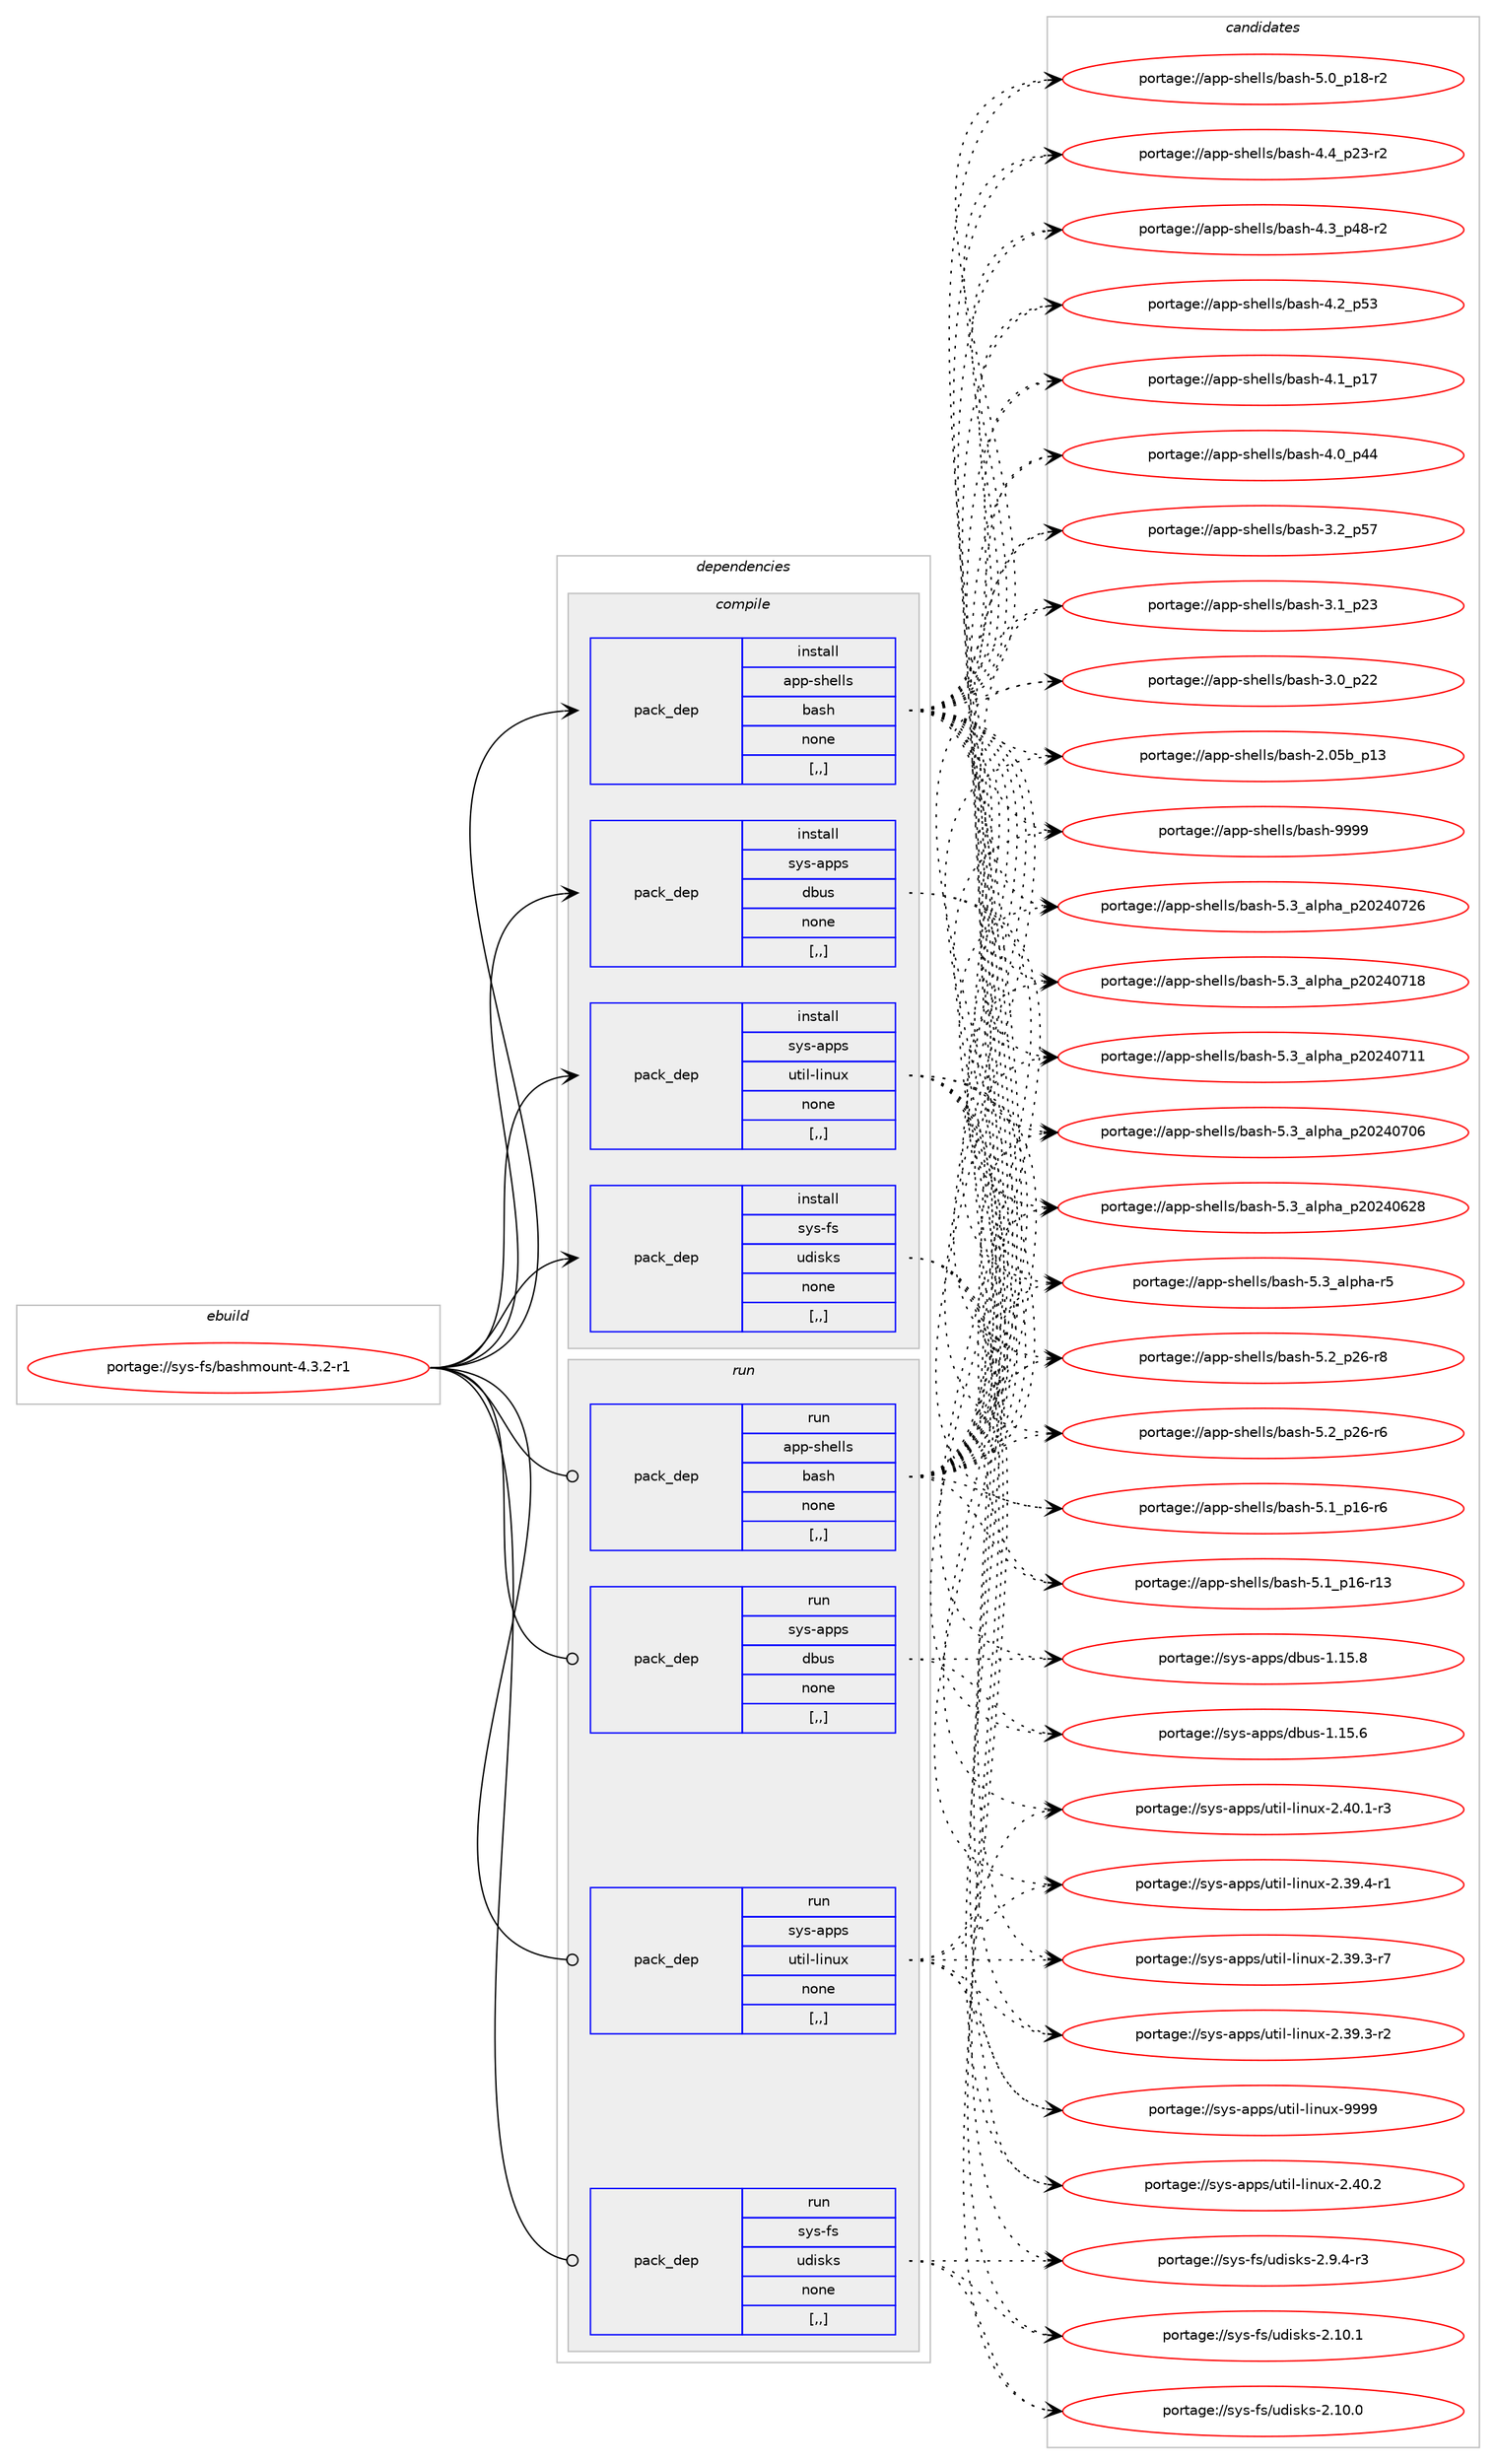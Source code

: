 digraph prolog {

# *************
# Graph options
# *************

newrank=true;
concentrate=true;
compound=true;
graph [rankdir=LR,fontname=Helvetica,fontsize=10,ranksep=1.5];#, ranksep=2.5, nodesep=0.2];
edge  [arrowhead=vee];
node  [fontname=Helvetica,fontsize=10];

# **********
# The ebuild
# **********

subgraph cluster_leftcol {
color=gray;
label=<<i>ebuild</i>>;
id [label="portage://sys-fs/bashmount-4.3.2-r1", color=red, width=4, href="../sys-fs/bashmount-4.3.2-r1.svg"];
}

# ****************
# The dependencies
# ****************

subgraph cluster_midcol {
color=gray;
label=<<i>dependencies</i>>;
subgraph cluster_compile {
fillcolor="#eeeeee";
style=filled;
label=<<i>compile</i>>;
subgraph pack316309 {
dependency435132 [label=<<TABLE BORDER="0" CELLBORDER="1" CELLSPACING="0" CELLPADDING="4" WIDTH="220"><TR><TD ROWSPAN="6" CELLPADDING="30">pack_dep</TD></TR><TR><TD WIDTH="110">install</TD></TR><TR><TD>app-shells</TD></TR><TR><TD>bash</TD></TR><TR><TD>none</TD></TR><TR><TD>[,,]</TD></TR></TABLE>>, shape=none, color=blue];
}
id:e -> dependency435132:w [weight=20,style="solid",arrowhead="vee"];
subgraph pack316310 {
dependency435133 [label=<<TABLE BORDER="0" CELLBORDER="1" CELLSPACING="0" CELLPADDING="4" WIDTH="220"><TR><TD ROWSPAN="6" CELLPADDING="30">pack_dep</TD></TR><TR><TD WIDTH="110">install</TD></TR><TR><TD>sys-apps</TD></TR><TR><TD>dbus</TD></TR><TR><TD>none</TD></TR><TR><TD>[,,]</TD></TR></TABLE>>, shape=none, color=blue];
}
id:e -> dependency435133:w [weight=20,style="solid",arrowhead="vee"];
subgraph pack316311 {
dependency435134 [label=<<TABLE BORDER="0" CELLBORDER="1" CELLSPACING="0" CELLPADDING="4" WIDTH="220"><TR><TD ROWSPAN="6" CELLPADDING="30">pack_dep</TD></TR><TR><TD WIDTH="110">install</TD></TR><TR><TD>sys-apps</TD></TR><TR><TD>util-linux</TD></TR><TR><TD>none</TD></TR><TR><TD>[,,]</TD></TR></TABLE>>, shape=none, color=blue];
}
id:e -> dependency435134:w [weight=20,style="solid",arrowhead="vee"];
subgraph pack316312 {
dependency435135 [label=<<TABLE BORDER="0" CELLBORDER="1" CELLSPACING="0" CELLPADDING="4" WIDTH="220"><TR><TD ROWSPAN="6" CELLPADDING="30">pack_dep</TD></TR><TR><TD WIDTH="110">install</TD></TR><TR><TD>sys-fs</TD></TR><TR><TD>udisks</TD></TR><TR><TD>none</TD></TR><TR><TD>[,,]</TD></TR></TABLE>>, shape=none, color=blue];
}
id:e -> dependency435135:w [weight=20,style="solid",arrowhead="vee"];
}
subgraph cluster_compileandrun {
fillcolor="#eeeeee";
style=filled;
label=<<i>compile and run</i>>;
}
subgraph cluster_run {
fillcolor="#eeeeee";
style=filled;
label=<<i>run</i>>;
subgraph pack316313 {
dependency435136 [label=<<TABLE BORDER="0" CELLBORDER="1" CELLSPACING="0" CELLPADDING="4" WIDTH="220"><TR><TD ROWSPAN="6" CELLPADDING="30">pack_dep</TD></TR><TR><TD WIDTH="110">run</TD></TR><TR><TD>app-shells</TD></TR><TR><TD>bash</TD></TR><TR><TD>none</TD></TR><TR><TD>[,,]</TD></TR></TABLE>>, shape=none, color=blue];
}
id:e -> dependency435136:w [weight=20,style="solid",arrowhead="odot"];
subgraph pack316314 {
dependency435137 [label=<<TABLE BORDER="0" CELLBORDER="1" CELLSPACING="0" CELLPADDING="4" WIDTH="220"><TR><TD ROWSPAN="6" CELLPADDING="30">pack_dep</TD></TR><TR><TD WIDTH="110">run</TD></TR><TR><TD>sys-apps</TD></TR><TR><TD>dbus</TD></TR><TR><TD>none</TD></TR><TR><TD>[,,]</TD></TR></TABLE>>, shape=none, color=blue];
}
id:e -> dependency435137:w [weight=20,style="solid",arrowhead="odot"];
subgraph pack316315 {
dependency435138 [label=<<TABLE BORDER="0" CELLBORDER="1" CELLSPACING="0" CELLPADDING="4" WIDTH="220"><TR><TD ROWSPAN="6" CELLPADDING="30">pack_dep</TD></TR><TR><TD WIDTH="110">run</TD></TR><TR><TD>sys-apps</TD></TR><TR><TD>util-linux</TD></TR><TR><TD>none</TD></TR><TR><TD>[,,]</TD></TR></TABLE>>, shape=none, color=blue];
}
id:e -> dependency435138:w [weight=20,style="solid",arrowhead="odot"];
subgraph pack316316 {
dependency435139 [label=<<TABLE BORDER="0" CELLBORDER="1" CELLSPACING="0" CELLPADDING="4" WIDTH="220"><TR><TD ROWSPAN="6" CELLPADDING="30">pack_dep</TD></TR><TR><TD WIDTH="110">run</TD></TR><TR><TD>sys-fs</TD></TR><TR><TD>udisks</TD></TR><TR><TD>none</TD></TR><TR><TD>[,,]</TD></TR></TABLE>>, shape=none, color=blue];
}
id:e -> dependency435139:w [weight=20,style="solid",arrowhead="odot"];
}
}

# **************
# The candidates
# **************

subgraph cluster_choices {
rank=same;
color=gray;
label=<<i>candidates</i>>;

subgraph choice316309 {
color=black;
nodesep=1;
choice97112112451151041011081081154798971151044557575757 [label="portage://app-shells/bash-9999", color=red, width=4,href="../app-shells/bash-9999.svg"];
choice971121124511510410110810811547989711510445534651959710811210497951125048505248555054 [label="portage://app-shells/bash-5.3_alpha_p20240726", color=red, width=4,href="../app-shells/bash-5.3_alpha_p20240726.svg"];
choice971121124511510410110810811547989711510445534651959710811210497951125048505248554956 [label="portage://app-shells/bash-5.3_alpha_p20240718", color=red, width=4,href="../app-shells/bash-5.3_alpha_p20240718.svg"];
choice971121124511510410110810811547989711510445534651959710811210497951125048505248554949 [label="portage://app-shells/bash-5.3_alpha_p20240711", color=red, width=4,href="../app-shells/bash-5.3_alpha_p20240711.svg"];
choice971121124511510410110810811547989711510445534651959710811210497951125048505248554854 [label="portage://app-shells/bash-5.3_alpha_p20240706", color=red, width=4,href="../app-shells/bash-5.3_alpha_p20240706.svg"];
choice971121124511510410110810811547989711510445534651959710811210497951125048505248545056 [label="portage://app-shells/bash-5.3_alpha_p20240628", color=red, width=4,href="../app-shells/bash-5.3_alpha_p20240628.svg"];
choice9711211245115104101108108115479897115104455346519597108112104974511453 [label="portage://app-shells/bash-5.3_alpha-r5", color=red, width=4,href="../app-shells/bash-5.3_alpha-r5.svg"];
choice9711211245115104101108108115479897115104455346509511250544511456 [label="portage://app-shells/bash-5.2_p26-r8", color=red, width=4,href="../app-shells/bash-5.2_p26-r8.svg"];
choice9711211245115104101108108115479897115104455346509511250544511454 [label="portage://app-shells/bash-5.2_p26-r6", color=red, width=4,href="../app-shells/bash-5.2_p26-r6.svg"];
choice9711211245115104101108108115479897115104455346499511249544511454 [label="portage://app-shells/bash-5.1_p16-r6", color=red, width=4,href="../app-shells/bash-5.1_p16-r6.svg"];
choice971121124511510410110810811547989711510445534649951124954451144951 [label="portage://app-shells/bash-5.1_p16-r13", color=red, width=4,href="../app-shells/bash-5.1_p16-r13.svg"];
choice9711211245115104101108108115479897115104455346489511249564511450 [label="portage://app-shells/bash-5.0_p18-r2", color=red, width=4,href="../app-shells/bash-5.0_p18-r2.svg"];
choice9711211245115104101108108115479897115104455246529511250514511450 [label="portage://app-shells/bash-4.4_p23-r2", color=red, width=4,href="../app-shells/bash-4.4_p23-r2.svg"];
choice9711211245115104101108108115479897115104455246519511252564511450 [label="portage://app-shells/bash-4.3_p48-r2", color=red, width=4,href="../app-shells/bash-4.3_p48-r2.svg"];
choice971121124511510410110810811547989711510445524650951125351 [label="portage://app-shells/bash-4.2_p53", color=red, width=4,href="../app-shells/bash-4.2_p53.svg"];
choice971121124511510410110810811547989711510445524649951124955 [label="portage://app-shells/bash-4.1_p17", color=red, width=4,href="../app-shells/bash-4.1_p17.svg"];
choice971121124511510410110810811547989711510445524648951125252 [label="portage://app-shells/bash-4.0_p44", color=red, width=4,href="../app-shells/bash-4.0_p44.svg"];
choice971121124511510410110810811547989711510445514650951125355 [label="portage://app-shells/bash-3.2_p57", color=red, width=4,href="../app-shells/bash-3.2_p57.svg"];
choice971121124511510410110810811547989711510445514649951125051 [label="portage://app-shells/bash-3.1_p23", color=red, width=4,href="../app-shells/bash-3.1_p23.svg"];
choice971121124511510410110810811547989711510445514648951125050 [label="portage://app-shells/bash-3.0_p22", color=red, width=4,href="../app-shells/bash-3.0_p22.svg"];
choice9711211245115104101108108115479897115104455046485398951124951 [label="portage://app-shells/bash-2.05b_p13", color=red, width=4,href="../app-shells/bash-2.05b_p13.svg"];
dependency435132:e -> choice97112112451151041011081081154798971151044557575757:w [style=dotted,weight="100"];
dependency435132:e -> choice971121124511510410110810811547989711510445534651959710811210497951125048505248555054:w [style=dotted,weight="100"];
dependency435132:e -> choice971121124511510410110810811547989711510445534651959710811210497951125048505248554956:w [style=dotted,weight="100"];
dependency435132:e -> choice971121124511510410110810811547989711510445534651959710811210497951125048505248554949:w [style=dotted,weight="100"];
dependency435132:e -> choice971121124511510410110810811547989711510445534651959710811210497951125048505248554854:w [style=dotted,weight="100"];
dependency435132:e -> choice971121124511510410110810811547989711510445534651959710811210497951125048505248545056:w [style=dotted,weight="100"];
dependency435132:e -> choice9711211245115104101108108115479897115104455346519597108112104974511453:w [style=dotted,weight="100"];
dependency435132:e -> choice9711211245115104101108108115479897115104455346509511250544511456:w [style=dotted,weight="100"];
dependency435132:e -> choice9711211245115104101108108115479897115104455346509511250544511454:w [style=dotted,weight="100"];
dependency435132:e -> choice9711211245115104101108108115479897115104455346499511249544511454:w [style=dotted,weight="100"];
dependency435132:e -> choice971121124511510410110810811547989711510445534649951124954451144951:w [style=dotted,weight="100"];
dependency435132:e -> choice9711211245115104101108108115479897115104455346489511249564511450:w [style=dotted,weight="100"];
dependency435132:e -> choice9711211245115104101108108115479897115104455246529511250514511450:w [style=dotted,weight="100"];
dependency435132:e -> choice9711211245115104101108108115479897115104455246519511252564511450:w [style=dotted,weight="100"];
dependency435132:e -> choice971121124511510410110810811547989711510445524650951125351:w [style=dotted,weight="100"];
dependency435132:e -> choice971121124511510410110810811547989711510445524649951124955:w [style=dotted,weight="100"];
dependency435132:e -> choice971121124511510410110810811547989711510445524648951125252:w [style=dotted,weight="100"];
dependency435132:e -> choice971121124511510410110810811547989711510445514650951125355:w [style=dotted,weight="100"];
dependency435132:e -> choice971121124511510410110810811547989711510445514649951125051:w [style=dotted,weight="100"];
dependency435132:e -> choice971121124511510410110810811547989711510445514648951125050:w [style=dotted,weight="100"];
dependency435132:e -> choice9711211245115104101108108115479897115104455046485398951124951:w [style=dotted,weight="100"];
}
subgraph choice316310 {
color=black;
nodesep=1;
choice1151211154597112112115471009811711545494649534656 [label="portage://sys-apps/dbus-1.15.8", color=red, width=4,href="../sys-apps/dbus-1.15.8.svg"];
choice1151211154597112112115471009811711545494649534654 [label="portage://sys-apps/dbus-1.15.6", color=red, width=4,href="../sys-apps/dbus-1.15.6.svg"];
dependency435133:e -> choice1151211154597112112115471009811711545494649534656:w [style=dotted,weight="100"];
dependency435133:e -> choice1151211154597112112115471009811711545494649534654:w [style=dotted,weight="100"];
}
subgraph choice316311 {
color=black;
nodesep=1;
choice115121115459711211211547117116105108451081051101171204557575757 [label="portage://sys-apps/util-linux-9999", color=red, width=4,href="../sys-apps/util-linux-9999.svg"];
choice1151211154597112112115471171161051084510810511011712045504652484650 [label="portage://sys-apps/util-linux-2.40.2", color=red, width=4,href="../sys-apps/util-linux-2.40.2.svg"];
choice11512111545971121121154711711610510845108105110117120455046524846494511451 [label="portage://sys-apps/util-linux-2.40.1-r3", color=red, width=4,href="../sys-apps/util-linux-2.40.1-r3.svg"];
choice11512111545971121121154711711610510845108105110117120455046515746524511449 [label="portage://sys-apps/util-linux-2.39.4-r1", color=red, width=4,href="../sys-apps/util-linux-2.39.4-r1.svg"];
choice11512111545971121121154711711610510845108105110117120455046515746514511455 [label="portage://sys-apps/util-linux-2.39.3-r7", color=red, width=4,href="../sys-apps/util-linux-2.39.3-r7.svg"];
choice11512111545971121121154711711610510845108105110117120455046515746514511450 [label="portage://sys-apps/util-linux-2.39.3-r2", color=red, width=4,href="../sys-apps/util-linux-2.39.3-r2.svg"];
dependency435134:e -> choice115121115459711211211547117116105108451081051101171204557575757:w [style=dotted,weight="100"];
dependency435134:e -> choice1151211154597112112115471171161051084510810511011712045504652484650:w [style=dotted,weight="100"];
dependency435134:e -> choice11512111545971121121154711711610510845108105110117120455046524846494511451:w [style=dotted,weight="100"];
dependency435134:e -> choice11512111545971121121154711711610510845108105110117120455046515746524511449:w [style=dotted,weight="100"];
dependency435134:e -> choice11512111545971121121154711711610510845108105110117120455046515746514511455:w [style=dotted,weight="100"];
dependency435134:e -> choice11512111545971121121154711711610510845108105110117120455046515746514511450:w [style=dotted,weight="100"];
}
subgraph choice316312 {
color=black;
nodesep=1;
choice115121115451021154711710010511510711545504649484649 [label="portage://sys-fs/udisks-2.10.1", color=red, width=4,href="../sys-fs/udisks-2.10.1.svg"];
choice115121115451021154711710010511510711545504649484648 [label="portage://sys-fs/udisks-2.10.0", color=red, width=4,href="../sys-fs/udisks-2.10.0.svg"];
choice11512111545102115471171001051151071154550465746524511451 [label="portage://sys-fs/udisks-2.9.4-r3", color=red, width=4,href="../sys-fs/udisks-2.9.4-r3.svg"];
dependency435135:e -> choice115121115451021154711710010511510711545504649484649:w [style=dotted,weight="100"];
dependency435135:e -> choice115121115451021154711710010511510711545504649484648:w [style=dotted,weight="100"];
dependency435135:e -> choice11512111545102115471171001051151071154550465746524511451:w [style=dotted,weight="100"];
}
subgraph choice316313 {
color=black;
nodesep=1;
choice97112112451151041011081081154798971151044557575757 [label="portage://app-shells/bash-9999", color=red, width=4,href="../app-shells/bash-9999.svg"];
choice971121124511510410110810811547989711510445534651959710811210497951125048505248555054 [label="portage://app-shells/bash-5.3_alpha_p20240726", color=red, width=4,href="../app-shells/bash-5.3_alpha_p20240726.svg"];
choice971121124511510410110810811547989711510445534651959710811210497951125048505248554956 [label="portage://app-shells/bash-5.3_alpha_p20240718", color=red, width=4,href="../app-shells/bash-5.3_alpha_p20240718.svg"];
choice971121124511510410110810811547989711510445534651959710811210497951125048505248554949 [label="portage://app-shells/bash-5.3_alpha_p20240711", color=red, width=4,href="../app-shells/bash-5.3_alpha_p20240711.svg"];
choice971121124511510410110810811547989711510445534651959710811210497951125048505248554854 [label="portage://app-shells/bash-5.3_alpha_p20240706", color=red, width=4,href="../app-shells/bash-5.3_alpha_p20240706.svg"];
choice971121124511510410110810811547989711510445534651959710811210497951125048505248545056 [label="portage://app-shells/bash-5.3_alpha_p20240628", color=red, width=4,href="../app-shells/bash-5.3_alpha_p20240628.svg"];
choice9711211245115104101108108115479897115104455346519597108112104974511453 [label="portage://app-shells/bash-5.3_alpha-r5", color=red, width=4,href="../app-shells/bash-5.3_alpha-r5.svg"];
choice9711211245115104101108108115479897115104455346509511250544511456 [label="portage://app-shells/bash-5.2_p26-r8", color=red, width=4,href="../app-shells/bash-5.2_p26-r8.svg"];
choice9711211245115104101108108115479897115104455346509511250544511454 [label="portage://app-shells/bash-5.2_p26-r6", color=red, width=4,href="../app-shells/bash-5.2_p26-r6.svg"];
choice9711211245115104101108108115479897115104455346499511249544511454 [label="portage://app-shells/bash-5.1_p16-r6", color=red, width=4,href="../app-shells/bash-5.1_p16-r6.svg"];
choice971121124511510410110810811547989711510445534649951124954451144951 [label="portage://app-shells/bash-5.1_p16-r13", color=red, width=4,href="../app-shells/bash-5.1_p16-r13.svg"];
choice9711211245115104101108108115479897115104455346489511249564511450 [label="portage://app-shells/bash-5.0_p18-r2", color=red, width=4,href="../app-shells/bash-5.0_p18-r2.svg"];
choice9711211245115104101108108115479897115104455246529511250514511450 [label="portage://app-shells/bash-4.4_p23-r2", color=red, width=4,href="../app-shells/bash-4.4_p23-r2.svg"];
choice9711211245115104101108108115479897115104455246519511252564511450 [label="portage://app-shells/bash-4.3_p48-r2", color=red, width=4,href="../app-shells/bash-4.3_p48-r2.svg"];
choice971121124511510410110810811547989711510445524650951125351 [label="portage://app-shells/bash-4.2_p53", color=red, width=4,href="../app-shells/bash-4.2_p53.svg"];
choice971121124511510410110810811547989711510445524649951124955 [label="portage://app-shells/bash-4.1_p17", color=red, width=4,href="../app-shells/bash-4.1_p17.svg"];
choice971121124511510410110810811547989711510445524648951125252 [label="portage://app-shells/bash-4.0_p44", color=red, width=4,href="../app-shells/bash-4.0_p44.svg"];
choice971121124511510410110810811547989711510445514650951125355 [label="portage://app-shells/bash-3.2_p57", color=red, width=4,href="../app-shells/bash-3.2_p57.svg"];
choice971121124511510410110810811547989711510445514649951125051 [label="portage://app-shells/bash-3.1_p23", color=red, width=4,href="../app-shells/bash-3.1_p23.svg"];
choice971121124511510410110810811547989711510445514648951125050 [label="portage://app-shells/bash-3.0_p22", color=red, width=4,href="../app-shells/bash-3.0_p22.svg"];
choice9711211245115104101108108115479897115104455046485398951124951 [label="portage://app-shells/bash-2.05b_p13", color=red, width=4,href="../app-shells/bash-2.05b_p13.svg"];
dependency435136:e -> choice97112112451151041011081081154798971151044557575757:w [style=dotted,weight="100"];
dependency435136:e -> choice971121124511510410110810811547989711510445534651959710811210497951125048505248555054:w [style=dotted,weight="100"];
dependency435136:e -> choice971121124511510410110810811547989711510445534651959710811210497951125048505248554956:w [style=dotted,weight="100"];
dependency435136:e -> choice971121124511510410110810811547989711510445534651959710811210497951125048505248554949:w [style=dotted,weight="100"];
dependency435136:e -> choice971121124511510410110810811547989711510445534651959710811210497951125048505248554854:w [style=dotted,weight="100"];
dependency435136:e -> choice971121124511510410110810811547989711510445534651959710811210497951125048505248545056:w [style=dotted,weight="100"];
dependency435136:e -> choice9711211245115104101108108115479897115104455346519597108112104974511453:w [style=dotted,weight="100"];
dependency435136:e -> choice9711211245115104101108108115479897115104455346509511250544511456:w [style=dotted,weight="100"];
dependency435136:e -> choice9711211245115104101108108115479897115104455346509511250544511454:w [style=dotted,weight="100"];
dependency435136:e -> choice9711211245115104101108108115479897115104455346499511249544511454:w [style=dotted,weight="100"];
dependency435136:e -> choice971121124511510410110810811547989711510445534649951124954451144951:w [style=dotted,weight="100"];
dependency435136:e -> choice9711211245115104101108108115479897115104455346489511249564511450:w [style=dotted,weight="100"];
dependency435136:e -> choice9711211245115104101108108115479897115104455246529511250514511450:w [style=dotted,weight="100"];
dependency435136:e -> choice9711211245115104101108108115479897115104455246519511252564511450:w [style=dotted,weight="100"];
dependency435136:e -> choice971121124511510410110810811547989711510445524650951125351:w [style=dotted,weight="100"];
dependency435136:e -> choice971121124511510410110810811547989711510445524649951124955:w [style=dotted,weight="100"];
dependency435136:e -> choice971121124511510410110810811547989711510445524648951125252:w [style=dotted,weight="100"];
dependency435136:e -> choice971121124511510410110810811547989711510445514650951125355:w [style=dotted,weight="100"];
dependency435136:e -> choice971121124511510410110810811547989711510445514649951125051:w [style=dotted,weight="100"];
dependency435136:e -> choice971121124511510410110810811547989711510445514648951125050:w [style=dotted,weight="100"];
dependency435136:e -> choice9711211245115104101108108115479897115104455046485398951124951:w [style=dotted,weight="100"];
}
subgraph choice316314 {
color=black;
nodesep=1;
choice1151211154597112112115471009811711545494649534656 [label="portage://sys-apps/dbus-1.15.8", color=red, width=4,href="../sys-apps/dbus-1.15.8.svg"];
choice1151211154597112112115471009811711545494649534654 [label="portage://sys-apps/dbus-1.15.6", color=red, width=4,href="../sys-apps/dbus-1.15.6.svg"];
dependency435137:e -> choice1151211154597112112115471009811711545494649534656:w [style=dotted,weight="100"];
dependency435137:e -> choice1151211154597112112115471009811711545494649534654:w [style=dotted,weight="100"];
}
subgraph choice316315 {
color=black;
nodesep=1;
choice115121115459711211211547117116105108451081051101171204557575757 [label="portage://sys-apps/util-linux-9999", color=red, width=4,href="../sys-apps/util-linux-9999.svg"];
choice1151211154597112112115471171161051084510810511011712045504652484650 [label="portage://sys-apps/util-linux-2.40.2", color=red, width=4,href="../sys-apps/util-linux-2.40.2.svg"];
choice11512111545971121121154711711610510845108105110117120455046524846494511451 [label="portage://sys-apps/util-linux-2.40.1-r3", color=red, width=4,href="../sys-apps/util-linux-2.40.1-r3.svg"];
choice11512111545971121121154711711610510845108105110117120455046515746524511449 [label="portage://sys-apps/util-linux-2.39.4-r1", color=red, width=4,href="../sys-apps/util-linux-2.39.4-r1.svg"];
choice11512111545971121121154711711610510845108105110117120455046515746514511455 [label="portage://sys-apps/util-linux-2.39.3-r7", color=red, width=4,href="../sys-apps/util-linux-2.39.3-r7.svg"];
choice11512111545971121121154711711610510845108105110117120455046515746514511450 [label="portage://sys-apps/util-linux-2.39.3-r2", color=red, width=4,href="../sys-apps/util-linux-2.39.3-r2.svg"];
dependency435138:e -> choice115121115459711211211547117116105108451081051101171204557575757:w [style=dotted,weight="100"];
dependency435138:e -> choice1151211154597112112115471171161051084510810511011712045504652484650:w [style=dotted,weight="100"];
dependency435138:e -> choice11512111545971121121154711711610510845108105110117120455046524846494511451:w [style=dotted,weight="100"];
dependency435138:e -> choice11512111545971121121154711711610510845108105110117120455046515746524511449:w [style=dotted,weight="100"];
dependency435138:e -> choice11512111545971121121154711711610510845108105110117120455046515746514511455:w [style=dotted,weight="100"];
dependency435138:e -> choice11512111545971121121154711711610510845108105110117120455046515746514511450:w [style=dotted,weight="100"];
}
subgraph choice316316 {
color=black;
nodesep=1;
choice115121115451021154711710010511510711545504649484649 [label="portage://sys-fs/udisks-2.10.1", color=red, width=4,href="../sys-fs/udisks-2.10.1.svg"];
choice115121115451021154711710010511510711545504649484648 [label="portage://sys-fs/udisks-2.10.0", color=red, width=4,href="../sys-fs/udisks-2.10.0.svg"];
choice11512111545102115471171001051151071154550465746524511451 [label="portage://sys-fs/udisks-2.9.4-r3", color=red, width=4,href="../sys-fs/udisks-2.9.4-r3.svg"];
dependency435139:e -> choice115121115451021154711710010511510711545504649484649:w [style=dotted,weight="100"];
dependency435139:e -> choice115121115451021154711710010511510711545504649484648:w [style=dotted,weight="100"];
dependency435139:e -> choice11512111545102115471171001051151071154550465746524511451:w [style=dotted,weight="100"];
}
}

}
